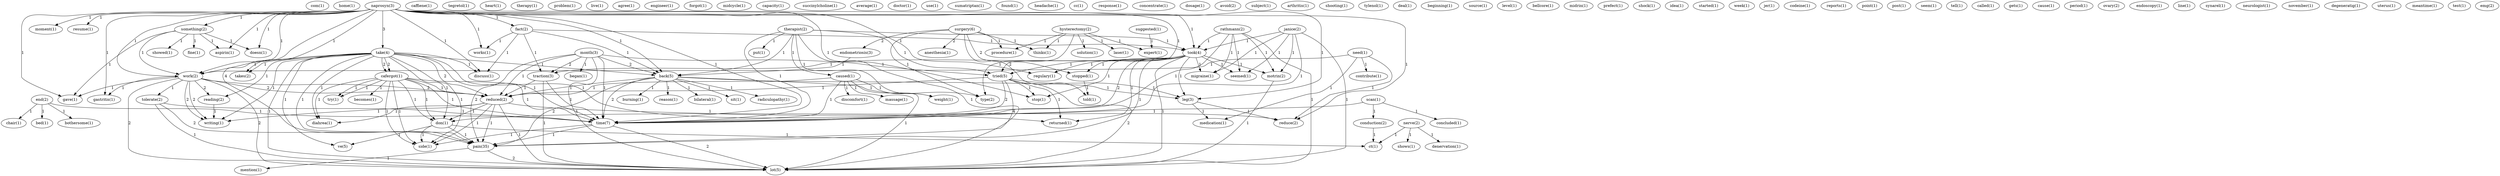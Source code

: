 digraph G {
  com [ label="com(1)" ];
  home [ label="home(1)" ];
  end [ label="end(2)" ];
  chair [ label="chair(1)" ];
  bed [ label="bed(1)" ];
  bothersome [ label="bothersome(1)" ];
  time [ label="time(7)" ];
  caffiene [ label="caffiene(1)" ];
  tegretol [ label="tegretol(1)" ];
  heart [ label="heart(1)" ];
  therapy [ label="therapy(1)" ];
  problem [ label="problem(1)" ];
  naprosyn [ label="naprosyn(3)" ];
  moment [ label="moment(1)" ];
  resume [ label="resume(1)" ];
  work [ label="work(3)" ];
  gastritis [ label="gastritis(1)" ];
  take [ label="take(4)" ];
  something [ label="something(2)" ];
  fact [ label="fact(2)" ];
  works [ label="works(1)" ];
  gave [ label="gave(1)" ];
  took [ label="took(4)" ];
  work [ label="work(2)" ];
  discuss [ label="discuss(1)" ];
  takes [ label="takes(2)" ];
  aspirin [ label="aspirin(1)" ];
  back [ label="back(5)" ];
  tried [ label="tried(5)" ];
  doesn [ label="doesn(1)" ];
  regulary [ label="regulary(1)" ];
  leg [ label="leg(3)" ];
  stop [ label="stop(1)" ];
  reduce [ label="reduce(2)" ];
  pain [ label="pain(35)" ];
  live [ label="live(1)" ];
  agree [ label="agree(1)" ];
  engineer [ label="engineer(1)" ];
  forgot [ label="forgot(1)" ];
  midcycle [ label="midcycle(1)" ];
  therapist [ label="therapist(2)" ];
  caused [ label="caused(1)" ];
  put [ label="put(1)" ];
  weight [ label="weight(1)" ];
  lot [ label="lot(5)" ];
  capacity [ label="capacity(1)" ];
  succinylcholine [ label="succinylcholine(1)" ];
  average [ label="average(1)" ];
  discomfort [ label="discomfort(1)" ];
  massage [ label="massage(1)" ];
  reduced [ label="reduced(2)" ];
  doctor [ label="doctor(1)" ];
  surgery [ label="surgery(6)" ];
  endometriosis [ label="endometriosis(3)" ];
  anesthesia [ label="anesthesia(1)" ];
  stopped [ label="stopped(1)" ];
  procedure [ label="procedure(1)" ];
  type [ label="type(2)" ];
  thinks [ label="thinks(1)" ];
  told [ label="told(1)" ];
  use [ label="use(1)" ];
  nerve [ label="nerve(2)" ];
  denervation [ label="denervation(1)" ];
  shows [ label="shows(1)" ];
  ct [ label="ct(1)" ];
  sumatriptan [ label="sumatriptan(1)" ];
  found [ label="found(1)" ];
  headache [ label="headache(1)" ];
  cc [ label="cc(1)" ];
  response [ label="response(1)" ];
  concentrate [ label="concentrate(1)" ];
  dosage [ label="dosage(1)" ];
  avoid [ label="avoid(2)" ];
  tolerate [ label="tolerate(2)" ];
  reading [ label="reading(2)" ];
  writing [ label="writing(1)" ];
  subject [ label="subject(1)" ];
  arthritis [ label="arthritis(1)" ];
  shooting [ label="shooting(1)" ];
  tylenol [ label="tylenol(1)" ];
  cafergot [ label="cafergot(2)" ];
  diahrea [ label="diahrea(1)" ];
  cafergot [ label="cafergot(1)" ];
  don [ label="don(1)" ];
  side [ label="side(1)" ];
  ve [ label="ve(5)" ];
  deal [ label="deal(1)" ];
  beginning [ label="beginning(1)" ];
  showed [ label="showed(1)" ];
  fine [ label="fine(1)" ];
  traction [ label="traction(3)" ];
  source [ label="source(1)" ];
  level [ label="level(1)" ];
  janice [ label="janice(2)" ];
  migraine [ label="migraine(1)" ];
  seemed [ label="seemed(1)" ];
  motrin [ label="motrin(2)" ];
  bellcore [ label="bellcore(1)" ];
  rathmann [ label="rathmann(2)" ];
  midrin [ label="midrin(1)" ];
  prefect [ label="prefect(1)" ];
  shock [ label="shock(1)" ];
  idea [ label="idea(1)" ];
  started [ label="started(1)" ];
  week [ label="week(1)" ];
  jer [ label="jer(1)" ];
  codeine [ label="codeine(1)" ];
  hysterectomy [ label="hysterectomy(2)" ];
  solution [ label="solution(1)" ];
  laser [ label="laser(1)" ];
  expert [ label="expert(1)" ];
  reports [ label="reports(1)" ];
  becomes [ label="becomes(1)" ];
  try [ label="try(1)" ];
  point [ label="point(1)" ];
  need [ label="need(1)" ];
  contribute [ label="contribute(1)" ];
  medication [ label="medication(1)" ];
  post [ label="post(1)" ];
  seem [ label="seem(1)" ];
  month [ label="month(3)" ];
  began [ label="began(1)" ];
  scan [ label="scan(1)" ];
  concluded [ label="concluded(1)" ];
  conduction [ label="conduction(2)" ];
  returned [ label="returned(1)" ];
  tell [ label="tell(1)" ];
  called [ label="called(1)" ];
  gets [ label="gets(1)" ];
  cause [ label="cause(1)" ];
  period [ label="period(1)" ];
  bilateral [ label="bilateral(1)" ];
  reason [ label="reason(1)" ];
  sit [ label="sit(1)" ];
  radiculopathy [ label="radiculopathy(1)" ];
  burning [ label="burning(1)" ];
  ovary [ label="ovary(2)" ];
  endoscopy [ label="endoscopy(1)" ];
  line [ label="line(1)" ];
  synarel [ label="synarel(1)" ];
  neurologist [ label="neurologist(1)" ];
  november [ label="november(1)" ];
  degeneratig [ label="degeneratig(1)" ];
  uterus [ label="uterus(1)" ];
  meantime [ label="meantime(1)" ];
  test [ label="test(1)" ];
  emg [ label="emg(2)" ];
  suggested [ label="suggested(1)" ];
  mention [ label="mention(1)" ];
  end -> chair [ label="1" ];
  end -> bed [ label="1" ];
  end -> bothersome [ label="1" ];
  end -> time [ label="1" ];
  naprosyn -> moment [ label="1" ];
  naprosyn -> resume [ label="1" ];
  naprosyn -> work [ label="1" ];
  naprosyn -> gastritis [ label="1" ];
  naprosyn -> take [ label="3" ];
  naprosyn -> something [ label="1" ];
  naprosyn -> fact [ label="1" ];
  naprosyn -> works [ label="1" ];
  naprosyn -> gave [ label="1" ];
  naprosyn -> took [ label="1" ];
  naprosyn -> work [ label="1" ];
  naprosyn -> discuss [ label="1" ];
  naprosyn -> takes [ label="1" ];
  naprosyn -> aspirin [ label="1" ];
  naprosyn -> back [ label="1" ];
  naprosyn -> tried [ label="1" ];
  naprosyn -> doesn [ label="1" ];
  naprosyn -> regulary [ label="1" ];
  naprosyn -> leg [ label="1" ];
  naprosyn -> stop [ label="1" ];
  naprosyn -> reduce [ label="1" ];
  naprosyn -> time [ label="1" ];
  naprosyn -> pain [ label="4" ];
  therapist -> caused [ label="1" ];
  therapist -> put [ label="1" ];
  therapist -> weight [ label="1" ];
  therapist -> took [ label="1" ];
  therapist -> back [ label="1" ];
  therapist -> tried [ label="1" ];
  therapist -> time [ label="1" ];
  therapist -> lot [ label="1" ];
  caused -> discomfort [ label="1" ];
  caused -> massage [ label="1" ];
  caused -> weight [ label="1" ];
  caused -> reduced [ label="1" ];
  caused -> time [ label="1" ];
  caused -> lot [ label="1" ];
  surgery -> endometriosis [ label="2" ];
  surgery -> anesthesia [ label="2" ];
  surgery -> stopped [ label="2" ];
  surgery -> procedure [ label="1" ];
  surgery -> type [ label="1" ];
  surgery -> thinks [ label="1" ];
  surgery -> told [ label="2" ];
  nerve -> denervation [ label="1" ];
  nerve -> shows [ label="1" ];
  nerve -> ct [ label="1" ];
  endometriosis -> back [ label="1" ];
  work -> gastritis [ label="1" ];
  work -> tolerate [ label="1" ];
  work -> gave [ label="1" ];
  work -> reading [ label="2" ];
  work -> reduced [ label="2" ];
  work -> writing [ label="2" ];
  work -> lot [ label="2" ];
  tolerate -> time [ label="1" ];
  tolerate -> pain [ label="2" ];
  tolerate -> lot [ label="1" ];
  take -> cafergot [ label="2" ];
  take -> reading [ label="1" ];
  take -> work [ label="1" ];
  take -> discuss [ label="1" ];
  take -> takes [ label="1" ];
  take -> back [ label="1" ];
  take -> reduced [ label="2" ];
  take -> diahrea [ label="1" ];
  take -> reduce [ label="1" ];
  take -> cafergot [ label="2" ];
  take -> writing [ label="1" ];
  take -> don [ label="1" ];
  take -> time [ label="1" ];
  take -> side [ label="1" ];
  take -> pain [ label="1" ];
  take -> lot [ label="1" ];
  take -> ve [ label="1" ];
  something -> showed [ label="1" ];
  something -> gave [ label="1" ];
  something -> fine [ label="1" ];
  something -> work [ label="1" ];
  something -> aspirin [ label="1" ];
  something -> doesn [ label="1" ];
  fact -> works [ label="1" ];
  fact -> took [ label="1" ];
  fact -> discuss [ label="1" ];
  fact -> back [ label="1" ];
  fact -> traction [ label="1" ];
  janice -> took [ label="1" ];
  janice -> migraine [ label="1" ];
  janice -> seemed [ label="1" ];
  janice -> time [ label="1" ];
  janice -> motrin [ label="1" ];
  janice -> lot [ label="1" ];
  rathmann -> took [ label="1" ];
  rathmann -> migraine [ label="1" ];
  rathmann -> seemed [ label="1" ];
  rathmann -> time [ label="1" ];
  rathmann -> motrin [ label="1" ];
  rathmann -> lot [ label="1" ];
  hysterectomy -> solution [ label="1" ];
  hysterectomy -> procedure [ label="1" ];
  hysterectomy -> laser [ label="1" ];
  hysterectomy -> type [ label="1" ];
  hysterectomy -> thinks [ label="1" ];
  hysterectomy -> expert [ label="1" ];
  cafergot -> becomes [ label="1" ];
  cafergot -> reduced [ label="1" ];
  cafergot -> diahrea [ label="1" ];
  cafergot -> try [ label="1" ];
  cafergot -> don [ label="1" ];
  cafergot -> time [ label="1" ];
  cafergot -> side [ label="1" ];
  need -> work [ label="1" ];
  need -> reduce [ label="1" ];
  need -> contribute [ label="1" ];
  need -> medication [ label="1" ];
  month -> back [ label="2" ];
  month -> tried [ label="1" ];
  month -> traction [ label="2" ];
  month -> reduced [ label="1" ];
  month -> time [ label="1" ];
  month -> began [ label="1" ];
  month -> pain [ label="2" ];
  month -> lot [ label="1" ];
  scan -> concluded [ label="1" ];
  scan -> conduction [ label="1" ];
  scan -> don [ label="1" ];
  took -> migraine [ label="1" ];
  took -> stopped [ label="1" ];
  took -> tried [ label="1" ];
  took -> regulary [ label="1" ];
  took -> traction [ label="1" ];
  took -> seemed [ label="1" ];
  took -> leg [ label="1" ];
  took -> stop [ label="1" ];
  took -> returned [ label="1" ];
  took -> time [ label="2" ];
  took -> motrin [ label="1" ];
  took -> pain [ label="1" ];
  took -> lot [ label="1" ];
  reading -> writing [ label="1" ];
  work -> reduced [ label="2" ];
  work -> writing [ label="2" ];
  work -> lot [ label="2" ];
  conduction -> ct [ label="1" ];
  stopped -> told [ label="1" ];
  back -> bilateral [ label="1" ];
  back -> reason [ label="1" ];
  back -> reduced [ label="1" ];
  back -> sit [ label="1" ];
  back -> leg [ label="1" ];
  back -> radiculopathy [ label="1" ];
  back -> type [ label="1" ];
  back -> burning [ label="1" ];
  back -> time [ label="2" ];
  back -> pain [ label="2" ];
  tried -> reduced [ label="1" ];
  tried -> leg [ label="1" ];
  tried -> stop [ label="1" ];
  tried -> returned [ label="1" ];
  tried -> time [ label="2" ];
  tried -> pain [ label="4" ];
  tried -> lot [ label="2" ];
  traction -> reduced [ label="1" ];
  traction -> time [ label="1" ];
  traction -> lot [ label="1" ];
  reduced -> diahrea [ label="1" ];
  reduced -> writing [ label="1" ];
  reduced -> returned [ label="1" ];
  reduced -> don [ label="1" ];
  reduced -> side [ label="1" ];
  reduced -> pain [ label="1" ];
  reduced -> lot [ label="1" ];
  leg -> reduce [ label="1" ];
  leg -> medication [ label="1" ];
  cafergot -> try [ label="1" ];
  cafergot -> don [ label="1" ];
  cafergot -> time [ label="1" ];
  cafergot -> side [ label="1" ];
  don -> side [ label="1" ];
  don -> ct [ label="1" ];
  don -> pain [ label="1" ];
  don -> ve [ label="1" ];
  time -> side [ label="1" ];
  time -> pain [ label="1" ];
  time -> lot [ label="2" ];
  suggested -> expert [ label="1" ];
  motrin -> lot [ label="1" ];
  pain -> lot [ label="2" ];
  pain -> mention [ label="1" ];
}
